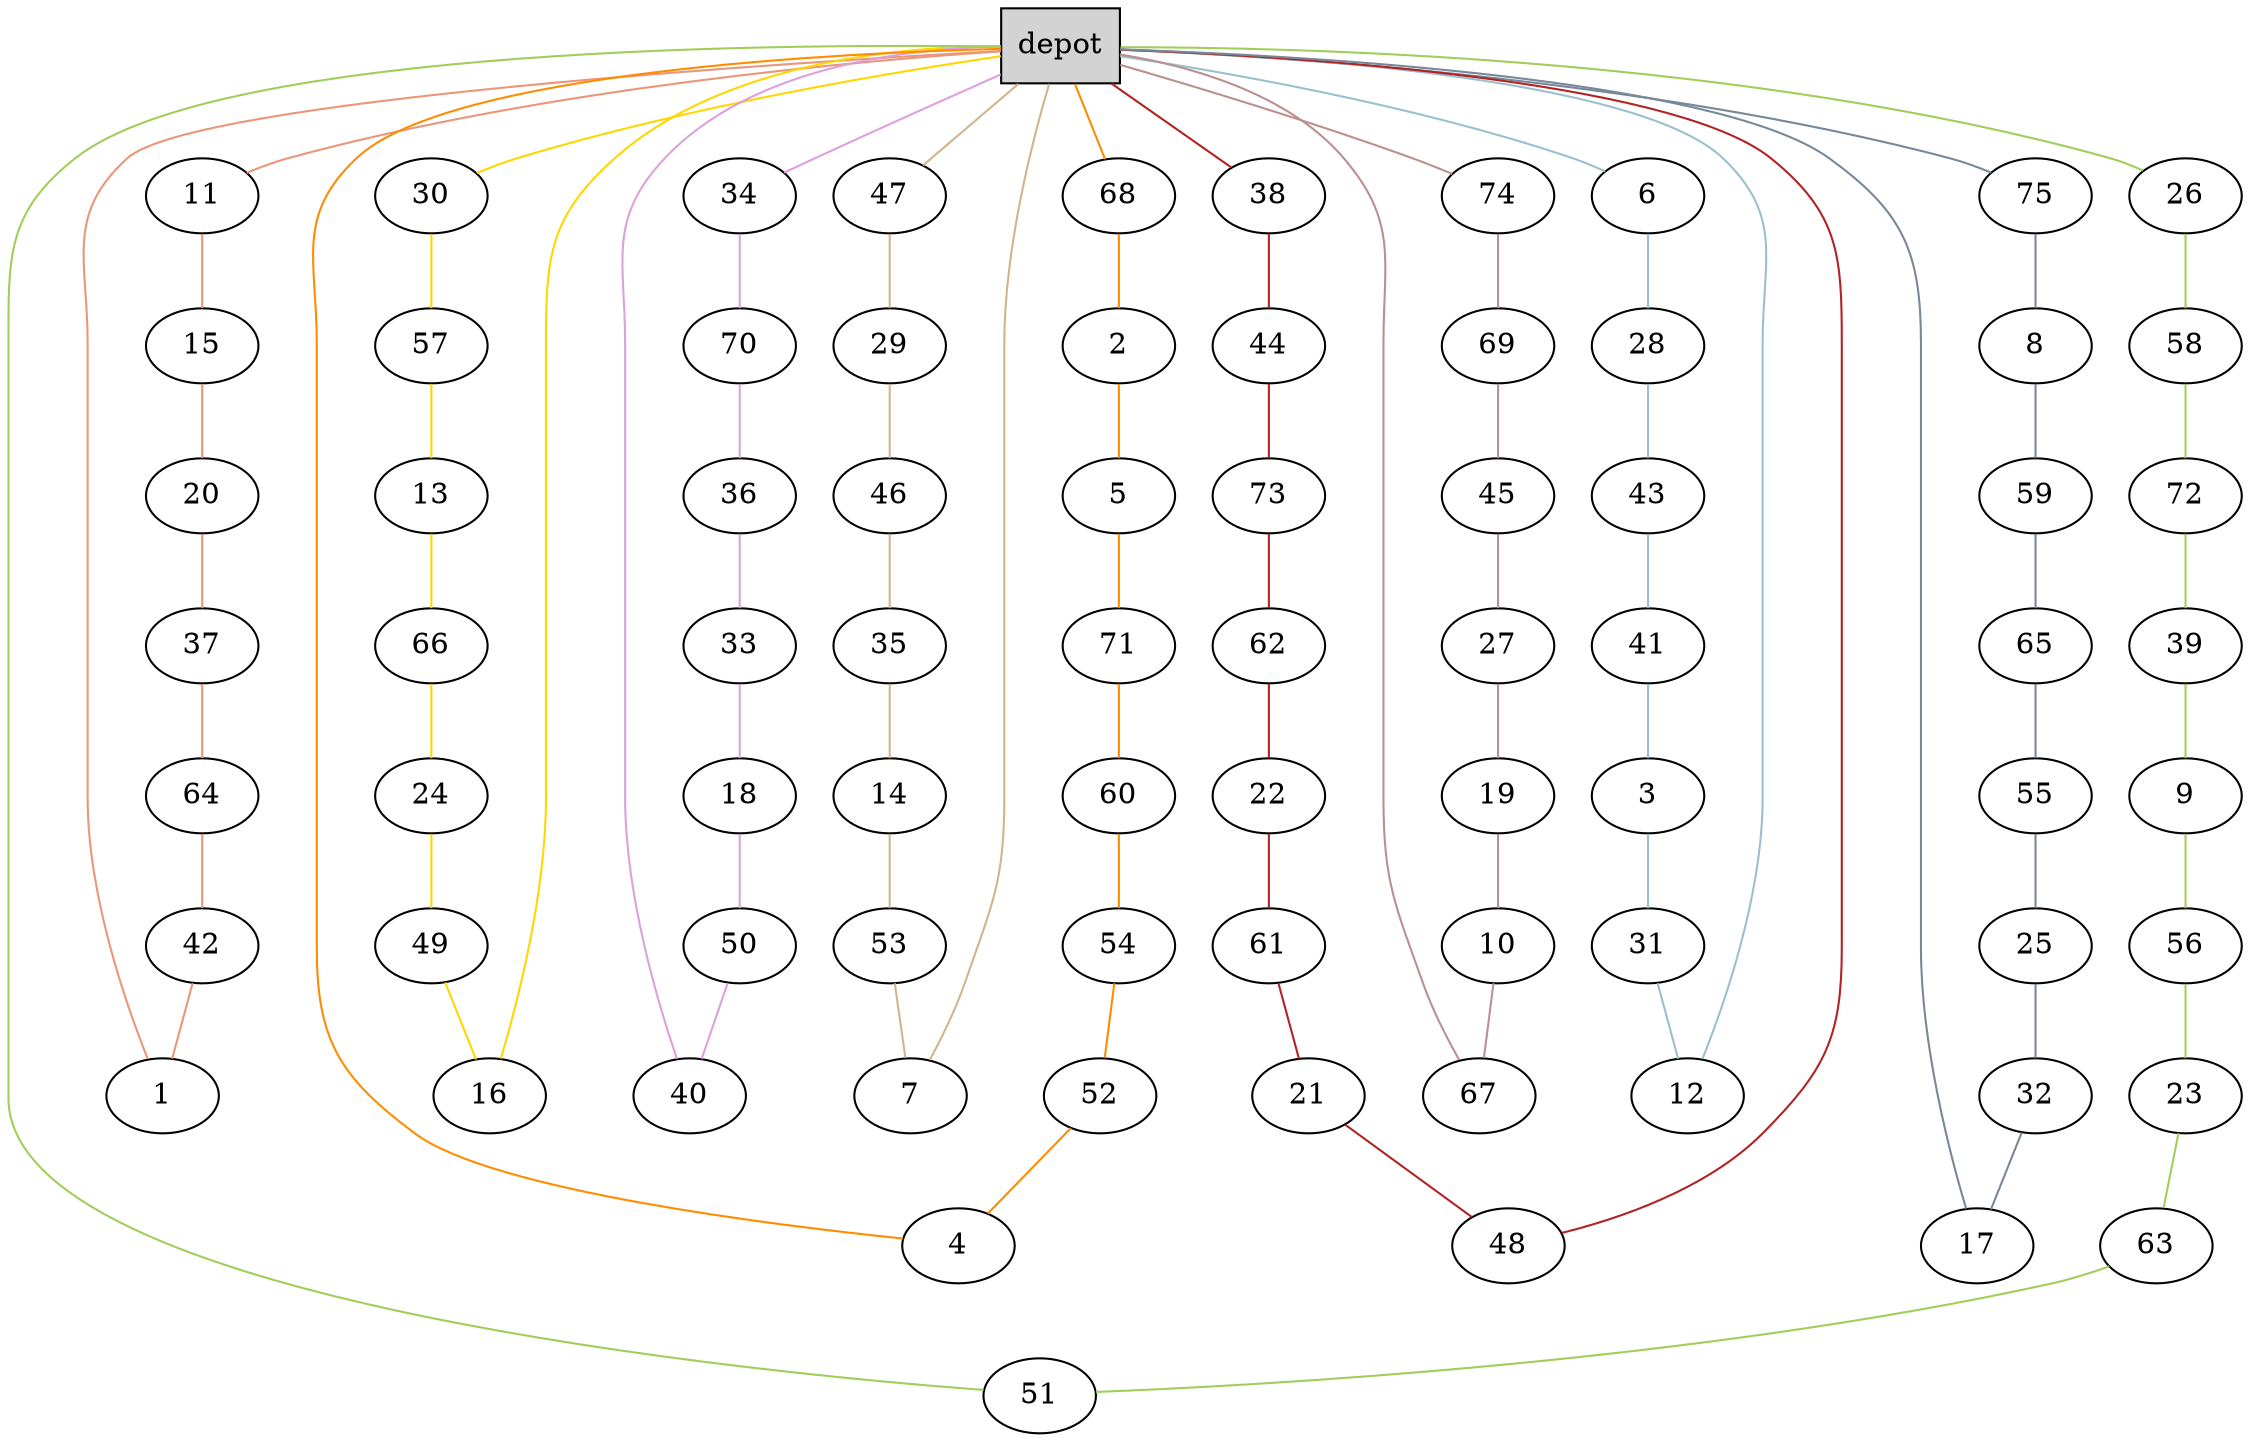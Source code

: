 graph G {
  0[shape = box, label = "depot", style = filled ];
  11[shape = ellipse];
  "0"--"11"[color = darksalmon];
  15[shape = ellipse];
  "11"--"15"[color = darksalmon];
  20[shape = ellipse];
  "15"--"20"[color = darksalmon];
  37[shape = ellipse];
  "20"--"37"[color = darksalmon];
  64[shape = ellipse];
  "37"--"64"[color = darksalmon];
  42[shape = ellipse];
  "64"--"42"[color = darksalmon];
  1[shape = ellipse];
  "42"--"1"[color = darksalmon];
  "1"--"0"[color = darksalmon];
  30[shape = ellipse];
  "0"--"30"[color = gold];
  57[shape = ellipse];
  "30"--"57"[color = gold];
  13[shape = ellipse];
  "57"--"13"[color = gold];
  66[shape = ellipse];
  "13"--"66"[color = gold];
  24[shape = ellipse];
  "66"--"24"[color = gold];
  49[shape = ellipse];
  "24"--"49"[color = gold];
  16[shape = ellipse];
  "49"--"16"[color = gold];
  "16"--"0"[color = gold];
  34[shape = ellipse];
  "0"--"34"[color = plum];
  70[shape = ellipse];
  "34"--"70"[color = plum];
  36[shape = ellipse];
  "70"--"36"[color = plum];
  33[shape = ellipse];
  "36"--"33"[color = plum];
  18[shape = ellipse];
  "33"--"18"[color = plum];
  50[shape = ellipse];
  "18"--"50"[color = plum];
  40[shape = ellipse];
  "50"--"40"[color = plum];
  "40"--"0"[color = plum];
  47[shape = ellipse];
  "0"--"47"[color = tan];
  29[shape = ellipse];
  "47"--"29"[color = tan];
  46[shape = ellipse];
  "29"--"46"[color = tan];
  35[shape = ellipse];
  "46"--"35"[color = tan];
  14[shape = ellipse];
  "35"--"14"[color = tan];
  53[shape = ellipse];
  "14"--"53"[color = tan];
  7[shape = ellipse];
  "53"--"7"[color = tan];
  "7"--"0"[color = tan];
  68[shape = ellipse];
  "0"--"68"[color = darkorange];
  2[shape = ellipse];
  "68"--"2"[color = darkorange];
  5[shape = ellipse];
  "2"--"5"[color = darkorange];
  71[shape = ellipse];
  "5"--"71"[color = darkorange];
  60[shape = ellipse];
  "71"--"60"[color = darkorange];
  54[shape = ellipse];
  "60"--"54"[color = darkorange];
  52[shape = ellipse];
  "54"--"52"[color = darkorange];
  4[shape = ellipse];
  "52"--"4"[color = darkorange];
  "4"--"0"[color = darkorange];
  74[shape = ellipse];
  "0"--"74"[color = rosybrown];
  69[shape = ellipse];
  "74"--"69"[color = rosybrown];
  45[shape = ellipse];
  "69"--"45"[color = rosybrown];
  27[shape = ellipse];
  "45"--"27"[color = rosybrown];
  19[shape = ellipse];
  "27"--"19"[color = rosybrown];
  10[shape = ellipse];
  "19"--"10"[color = rosybrown];
  67[shape = ellipse];
  "10"--"67"[color = rosybrown];
  "67"--"0"[color = rosybrown];
  26[shape = ellipse];
  "0"--"26"[color = darkolivegreen3];
  58[shape = ellipse];
  "26"--"58"[color = darkolivegreen3];
  72[shape = ellipse];
  "58"--"72"[color = darkolivegreen3];
  39[shape = ellipse];
  "72"--"39"[color = darkolivegreen3];
  9[shape = ellipse];
  "39"--"9"[color = darkolivegreen3];
  56[shape = ellipse];
  "9"--"56"[color = darkolivegreen3];
  23[shape = ellipse];
  "56"--"23"[color = darkolivegreen3];
  63[shape = ellipse];
  "23"--"63"[color = darkolivegreen3];
  51[shape = ellipse];
  "63"--"51"[color = darkolivegreen3];
  "51"--"0"[color = darkolivegreen3];
  6[shape = ellipse];
  "0"--"6"[color = lightblue3];
  28[shape = ellipse];
  "6"--"28"[color = lightblue3];
  43[shape = ellipse];
  "28"--"43"[color = lightblue3];
  41[shape = ellipse];
  "43"--"41"[color = lightblue3];
  3[shape = ellipse];
  "41"--"3"[color = lightblue3];
  31[shape = ellipse];
  "3"--"31"[color = lightblue3];
  12[shape = ellipse];
  "31"--"12"[color = lightblue3];
  "12"--"0"[color = lightblue3];
  38[shape = ellipse];
  "0"--"38"[color = firebrick];
  44[shape = ellipse];
  "38"--"44"[color = firebrick];
  73[shape = ellipse];
  "44"--"73"[color = firebrick];
  62[shape = ellipse];
  "73"--"62"[color = firebrick];
  22[shape = ellipse];
  "62"--"22"[color = firebrick];
  61[shape = ellipse];
  "22"--"61"[color = firebrick];
  21[shape = ellipse];
  "61"--"21"[color = firebrick];
  48[shape = ellipse];
  "21"--"48"[color = firebrick];
  "48"--"0"[color = firebrick];
  75[shape = ellipse];
  "0"--"75"[color = lightslategray];
  8[shape = ellipse];
  "75"--"8"[color = lightslategray];
  59[shape = ellipse];
  "8"--"59"[color = lightslategray];
  65[shape = ellipse];
  "59"--"65"[color = lightslategray];
  55[shape = ellipse];
  "65"--"55"[color = lightslategray];
  25[shape = ellipse];
  "55"--"25"[color = lightslategray];
  32[shape = ellipse];
  "25"--"32"[color = lightslategray];
  17[shape = ellipse];
  "32"--"17"[color = lightslategray];
  "17"--"0"[color = lightslategray];
}
